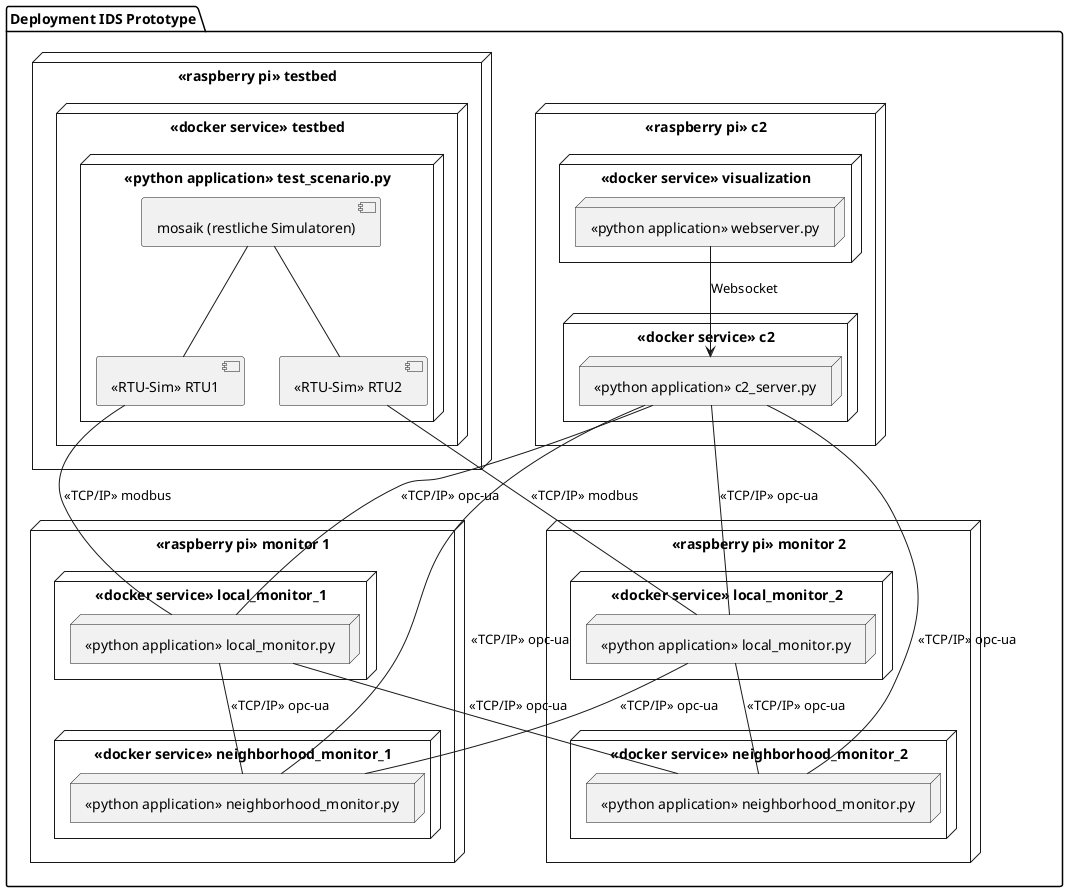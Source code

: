 @startuml
'https://plantuml.com/deployment-diagram

package "Deployment IDS Prototype" {
        node "<<raspberry pi>> testbed" as testbedpi {
            node "<<docker service>> testbed" as testbed {
                node "<<python application>> test_scenario.py" as sim {
                    component "mosaik (restliche Simulatoren)" as mosaik
                    component "<<RTU-Sim>> RTU2" as rtu2
                    component "<<RTU-Sim>> RTU1" as rtu1

                    mosaik -- rtu1
                    mosaik -- rtu2
                }
            }
        }


        node "<<raspberry pi>> c2" as c2pi {
                node "<<docker service>> c2" as c2 {
                node "<<python application>> c2_server.py" as c2py
            }
            node "<<docker service>> visualization" as vis {
                node "<<python application>> webserver.py" as vispy
            }
        }

        node "<<raspberry pi>> monitor 1" as m1 {
            node "<<docker service>> local_monitor_1" as lm1 {
                node "<<python application>> local_monitor.py" as lm1py
            }
            node "<<docker service>> neighborhood_monitor_1" as nm1 {
                node "<<python application>> neighborhood_monitor.py" as nm1py
            }
        }

        node "<<raspberry pi>> monitor 2" as m2 {
            node "<<docker service>> local_monitor_2" as lm2 {
                node "<<python application>> local_monitor.py" as lm2py
            }

            node "<<docker service>> neighborhood_monitor_2" as nm2 {
                node "<<python application>> neighborhood_monitor.py" as nm2py
            }
        }


        c2py -- lm1py : "<<TCP/IP>> opc-ua"
        c2py -- lm2py : "<<TCP/IP>> opc-ua"
        c2py -- nm1py : "<<TCP/IP>> opc-ua"
        c2py -- nm2py : "<<TCP/IP>> opc-ua"

        rtu1 -- lm1py : "<<TCP/IP>> modbus"
        rtu2 -- lm2py : "<<TCP/IP>> modbus"

        lm1py -- nm1py : "<<TCP/IP>> opc-ua"
        lm2py -- nm1py : "<<TCP/IP>> opc-ua"

        lm1py -- nm2py : "<<TCP/IP>> opc-ua"
        lm2py -- nm2py : "<<TCP/IP>> opc-ua"

        vispy --> c2py : "Websocket"

    }


top to bottom direction
'left to right direction

'skinparam linetype polyline
'skinparam linetype ortho

@enduml